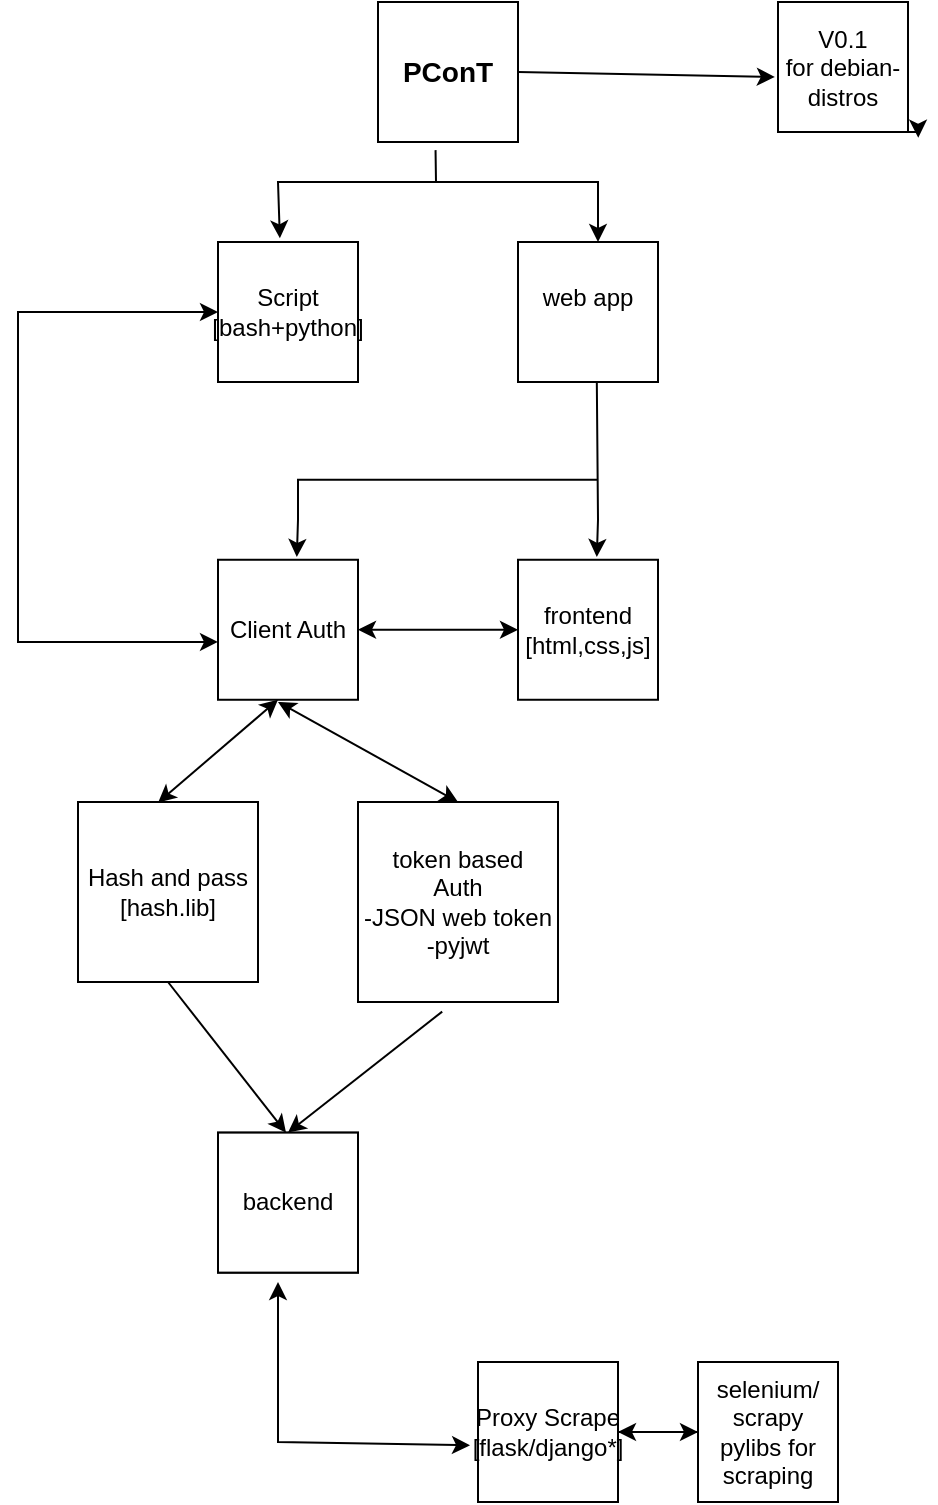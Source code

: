 <mxfile version="24.3.1" type="github">
  <diagram name="Page-1" id="XZk4y257_CPvYdPWEkeV">
    <mxGraphModel dx="724" dy="417" grid="1" gridSize="10" guides="1" tooltips="1" connect="1" arrows="1" fold="1" page="1" pageScale="1" pageWidth="850" pageHeight="1100" math="0" shadow="0">
      <root>
        <mxCell id="0" />
        <mxCell id="1" parent="0" />
        <mxCell id="lrqvdLVCCD_kgyAXPWSx-1" value="&lt;font style=&quot;font-size: 14px;&quot;&gt;&lt;b&gt;PConT&lt;/b&gt;&lt;br&gt;&lt;/font&gt;" style="whiteSpace=wrap;html=1;aspect=fixed;" parent="1" vertex="1">
          <mxGeometry x="450" y="80" width="70" height="70" as="geometry" />
        </mxCell>
        <mxCell id="lrqvdLVCCD_kgyAXPWSx-3" value="" style="endArrow=classic;html=1;rounded=0;entryX=0.442;entryY=-0.026;entryDx=0;entryDy=0;entryPerimeter=0;" parent="1" target="lrqvdLVCCD_kgyAXPWSx-4" edge="1">
          <mxGeometry width="50" height="50" relative="1" as="geometry">
            <mxPoint x="480" y="170" as="sourcePoint" />
            <mxPoint x="404.71" y="230" as="targetPoint" />
            <Array as="points">
              <mxPoint x="400" y="170" />
            </Array>
          </mxGeometry>
        </mxCell>
        <mxCell id="lrqvdLVCCD_kgyAXPWSx-4" value="&lt;div&gt;Script&lt;/div&gt;&lt;div&gt;[bash+python]&lt;br&gt;&lt;/div&gt;" style="whiteSpace=wrap;html=1;aspect=fixed;" parent="1" vertex="1">
          <mxGeometry x="370" y="200" width="70" height="70" as="geometry" />
        </mxCell>
        <mxCell id="lrqvdLVCCD_kgyAXPWSx-6" value="" style="endArrow=classic;html=1;rounded=0;exitX=0.411;exitY=1.058;exitDx=0;exitDy=0;exitPerimeter=0;" parent="1" source="lrqvdLVCCD_kgyAXPWSx-1" edge="1">
          <mxGeometry width="50" height="50" relative="1" as="geometry">
            <mxPoint x="405" y="160" as="sourcePoint" />
            <mxPoint x="560" y="200" as="targetPoint" />
            <Array as="points">
              <mxPoint x="479" y="170" />
              <mxPoint x="560" y="170" />
            </Array>
          </mxGeometry>
        </mxCell>
        <mxCell id="lrqvdLVCCD_kgyAXPWSx-7" value="&lt;div&gt;web app&lt;/div&gt;&lt;div&gt;&lt;br&gt;&lt;/div&gt;" style="whiteSpace=wrap;html=1;aspect=fixed;" parent="1" vertex="1">
          <mxGeometry x="520" y="200" width="70" height="70" as="geometry" />
        </mxCell>
        <mxCell id="lrqvdLVCCD_kgyAXPWSx-8" value="" style="endArrow=classic;html=1;rounded=0;entryX=0.563;entryY=-0.02;entryDx=0;entryDy=0;entryPerimeter=0;exitX=0.563;exitY=1;exitDx=0;exitDy=0;exitPerimeter=0;" parent="1" source="lrqvdLVCCD_kgyAXPWSx-7" target="lrqvdLVCCD_kgyAXPWSx-9" edge="1">
          <mxGeometry width="50" height="50" relative="1" as="geometry">
            <mxPoint x="559" y="280" as="sourcePoint" />
            <mxPoint x="560" y="358.88" as="targetPoint" />
            <Array as="points">
              <mxPoint x="560" y="338.88" />
            </Array>
          </mxGeometry>
        </mxCell>
        <mxCell id="lrqvdLVCCD_kgyAXPWSx-9" value="&lt;div&gt;frontend&lt;/div&gt;&lt;div&gt;[html,css,js]&lt;br&gt;&lt;/div&gt;" style="whiteSpace=wrap;html=1;aspect=fixed;" parent="1" vertex="1">
          <mxGeometry x="520" y="358.88" width="70" height="70" as="geometry" />
        </mxCell>
        <mxCell id="lrqvdLVCCD_kgyAXPWSx-13" value="" style="endArrow=classic;html=1;rounded=0;entryX=0.563;entryY=-0.02;entryDx=0;entryDy=0;entryPerimeter=0;" parent="1" target="lrqvdLVCCD_kgyAXPWSx-14" edge="1">
          <mxGeometry width="50" height="50" relative="1" as="geometry">
            <mxPoint x="560" y="318.88" as="sourcePoint" />
            <mxPoint x="410" y="358.88" as="targetPoint" />
            <Array as="points">
              <mxPoint x="410" y="318.88" />
              <mxPoint x="410" y="338.88" />
            </Array>
          </mxGeometry>
        </mxCell>
        <mxCell id="lrqvdLVCCD_kgyAXPWSx-14" value="&lt;div&gt;&lt;br&gt;&lt;/div&gt;&lt;div&gt;Client Auth&lt;br&gt;&lt;br&gt;&lt;/div&gt;" style="whiteSpace=wrap;html=1;aspect=fixed;" parent="1" vertex="1">
          <mxGeometry x="370" y="358.88" width="70" height="70" as="geometry" />
        </mxCell>
        <mxCell id="lrqvdLVCCD_kgyAXPWSx-15" value="" style="endArrow=classic;startArrow=classic;html=1;rounded=0;entryX=1;entryY=0.5;entryDx=0;entryDy=0;exitX=0;exitY=0.357;exitDx=0;exitDy=0;exitPerimeter=0;" parent="1" target="lrqvdLVCCD_kgyAXPWSx-14" edge="1">
          <mxGeometry width="50" height="50" relative="1" as="geometry">
            <mxPoint x="520" y="393.87" as="sourcePoint" />
            <mxPoint x="260" y="388.88" as="targetPoint" />
          </mxGeometry>
        </mxCell>
        <mxCell id="lrqvdLVCCD_kgyAXPWSx-19" value="" style="endArrow=classic;startArrow=classic;html=1;rounded=0;entryX=0;entryY=0.5;entryDx=0;entryDy=0;exitX=0;exitY=0.587;exitDx=0;exitDy=0;exitPerimeter=0;" parent="1" source="lrqvdLVCCD_kgyAXPWSx-14" target="lrqvdLVCCD_kgyAXPWSx-4" edge="1">
          <mxGeometry width="50" height="50" relative="1" as="geometry">
            <mxPoint x="240" y="230" as="sourcePoint" />
            <mxPoint x="580" y="320" as="targetPoint" />
            <Array as="points">
              <mxPoint x="270" y="400" />
              <mxPoint x="270" y="320" />
              <mxPoint x="270" y="235" />
            </Array>
          </mxGeometry>
        </mxCell>
        <mxCell id="lrqvdLVCCD_kgyAXPWSx-21" value="" style="endArrow=classic;html=1;rounded=0;exitX=0.5;exitY=1;exitDx=0;exitDy=0;" parent="1" source="l6isEbVxny_hH4SEJy2Z-2" edge="1">
          <mxGeometry width="50" height="50" relative="1" as="geometry">
            <mxPoint x="404.3" y="560.0" as="sourcePoint" />
            <mxPoint x="404" y="645.31" as="targetPoint" />
          </mxGeometry>
        </mxCell>
        <mxCell id="lrqvdLVCCD_kgyAXPWSx-22" value="backend" style="whiteSpace=wrap;html=1;aspect=fixed;" parent="1" vertex="1">
          <mxGeometry x="370" y="645.31" width="70" height="70" as="geometry" />
        </mxCell>
        <mxCell id="l6isEbVxny_hH4SEJy2Z-1" value="backend" style="whiteSpace=wrap;html=1;aspect=fixed;" vertex="1" parent="1">
          <mxGeometry x="300" y="480.0" width="70" height="70" as="geometry" />
        </mxCell>
        <mxCell id="l6isEbVxny_hH4SEJy2Z-2" value="&lt;div&gt;Hash and pass&lt;br&gt;[hash.lib]&lt;br&gt;&lt;/div&gt;" style="whiteSpace=wrap;html=1;aspect=fixed;" vertex="1" parent="1">
          <mxGeometry x="300" y="480" width="90" height="90" as="geometry" />
        </mxCell>
        <mxCell id="l6isEbVxny_hH4SEJy2Z-3" value="backend" style="whiteSpace=wrap;html=1;aspect=fixed;" vertex="1" parent="1">
          <mxGeometry x="370" y="645.31" width="70" height="70" as="geometry" />
        </mxCell>
        <mxCell id="l6isEbVxny_hH4SEJy2Z-4" value="&lt;div&gt;token based &lt;br&gt;&lt;/div&gt;&lt;div&gt;Auth&lt;br&gt;-JSON web token&lt;/div&gt;&lt;div&gt;-pyjwt&lt;br&gt;&lt;/div&gt;" style="whiteSpace=wrap;html=1;aspect=fixed;" vertex="1" parent="1">
          <mxGeometry x="440" y="480" width="100" height="100" as="geometry" />
        </mxCell>
        <mxCell id="l6isEbVxny_hH4SEJy2Z-6" value="" style="endArrow=classic;html=1;rounded=0;exitX=0.421;exitY=1.048;exitDx=0;exitDy=0;exitPerimeter=0;entryX=0.5;entryY=0;entryDx=0;entryDy=0;" edge="1" parent="1" source="l6isEbVxny_hH4SEJy2Z-4" target="l6isEbVxny_hH4SEJy2Z-3">
          <mxGeometry width="50" height="50" relative="1" as="geometry">
            <mxPoint x="470" y="560" as="sourcePoint" />
            <mxPoint x="400" y="640" as="targetPoint" />
          </mxGeometry>
        </mxCell>
        <mxCell id="l6isEbVxny_hH4SEJy2Z-8" value="" style="endArrow=classic;startArrow=classic;html=1;rounded=0;exitX=0.5;exitY=0;exitDx=0;exitDy=0;" edge="1" parent="1" source="l6isEbVxny_hH4SEJy2Z-4">
          <mxGeometry width="50" height="50" relative="1" as="geometry">
            <mxPoint x="530" y="600" as="sourcePoint" />
            <mxPoint x="400" y="430" as="targetPoint" />
          </mxGeometry>
        </mxCell>
        <mxCell id="l6isEbVxny_hH4SEJy2Z-9" value="" style="endArrow=classic;startArrow=classic;html=1;rounded=0;exitX=0.445;exitY=0.003;exitDx=0;exitDy=0;exitPerimeter=0;" edge="1" parent="1" source="l6isEbVxny_hH4SEJy2Z-2">
          <mxGeometry width="50" height="50" relative="1" as="geometry">
            <mxPoint x="350" y="478.88" as="sourcePoint" />
            <mxPoint x="400" y="428.88" as="targetPoint" />
          </mxGeometry>
        </mxCell>
        <mxCell id="l6isEbVxny_hH4SEJy2Z-10" value="" style="endArrow=classic;html=1;rounded=0;exitX=1;exitY=0.5;exitDx=0;exitDy=0;entryX=-0.024;entryY=0.577;entryDx=0;entryDy=0;entryPerimeter=0;" edge="1" parent="1" source="lrqvdLVCCD_kgyAXPWSx-1" target="l6isEbVxny_hH4SEJy2Z-11">
          <mxGeometry width="50" height="50" relative="1" as="geometry">
            <mxPoint x="530" y="300" as="sourcePoint" />
            <mxPoint x="690" y="120" as="targetPoint" />
          </mxGeometry>
        </mxCell>
        <mxCell id="l6isEbVxny_hH4SEJy2Z-11" value="&lt;div&gt;V0.1&lt;/div&gt;&lt;div&gt;for debian-distros&lt;br&gt;&lt;/div&gt;" style="whiteSpace=wrap;html=1;aspect=fixed;" vertex="1" parent="1">
          <mxGeometry x="650" y="80" width="65" height="65" as="geometry" />
        </mxCell>
        <mxCell id="l6isEbVxny_hH4SEJy2Z-12" style="edgeStyle=orthogonalEdgeStyle;rounded=0;orthogonalLoop=1;jettySize=auto;html=1;exitX=1;exitY=1;exitDx=0;exitDy=0;entryX=1.079;entryY=1.044;entryDx=0;entryDy=0;entryPerimeter=0;" edge="1" parent="1" source="l6isEbVxny_hH4SEJy2Z-11" target="l6isEbVxny_hH4SEJy2Z-11">
          <mxGeometry relative="1" as="geometry" />
        </mxCell>
        <mxCell id="l6isEbVxny_hH4SEJy2Z-14" value="" style="endArrow=classic;startArrow=classic;html=1;rounded=0;entryX=-0.057;entryY=0.595;entryDx=0;entryDy=0;entryPerimeter=0;" edge="1" parent="1" target="l6isEbVxny_hH4SEJy2Z-15">
          <mxGeometry width="50" height="50" relative="1" as="geometry">
            <mxPoint x="400" y="720" as="sourcePoint" />
            <mxPoint x="600" y="800" as="targetPoint" />
            <Array as="points">
              <mxPoint x="400" y="800" />
            </Array>
          </mxGeometry>
        </mxCell>
        <mxCell id="l6isEbVxny_hH4SEJy2Z-15" value="Proxy Scrape&lt;br&gt;[flask/django*]" style="whiteSpace=wrap;html=1;aspect=fixed;" vertex="1" parent="1">
          <mxGeometry x="500" y="760" width="70" height="70" as="geometry" />
        </mxCell>
        <mxCell id="l6isEbVxny_hH4SEJy2Z-16" value="" style="endArrow=classic;html=1;rounded=0;exitX=1;exitY=0.5;exitDx=0;exitDy=0;" edge="1" parent="1" source="l6isEbVxny_hH4SEJy2Z-15">
          <mxGeometry width="50" height="50" relative="1" as="geometry">
            <mxPoint x="630" y="750" as="sourcePoint" />
            <mxPoint x="610" y="795" as="targetPoint" />
          </mxGeometry>
        </mxCell>
        <mxCell id="l6isEbVxny_hH4SEJy2Z-20" style="edgeStyle=orthogonalEdgeStyle;rounded=0;orthogonalLoop=1;jettySize=auto;html=1;entryX=1;entryY=0.5;entryDx=0;entryDy=0;" edge="1" parent="1" source="l6isEbVxny_hH4SEJy2Z-19" target="l6isEbVxny_hH4SEJy2Z-15">
          <mxGeometry relative="1" as="geometry" />
        </mxCell>
        <mxCell id="l6isEbVxny_hH4SEJy2Z-19" value="&lt;div&gt;selenium/&lt;/div&gt;&lt;div&gt;scrapy&lt;/div&gt;&lt;div&gt;pylibs for scraping&lt;br&gt;&lt;/div&gt;" style="whiteSpace=wrap;html=1;aspect=fixed;" vertex="1" parent="1">
          <mxGeometry x="610" y="760" width="70" height="70" as="geometry" />
        </mxCell>
      </root>
    </mxGraphModel>
  </diagram>
</mxfile>
